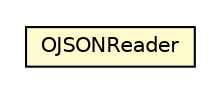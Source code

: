 #!/usr/local/bin/dot
#
# Class diagram 
# Generated by UMLGraph version R5_6-24-gf6e263 (http://www.umlgraph.org/)
#

digraph G {
	edge [fontname="Helvetica",fontsize=10,labelfontname="Helvetica",labelfontsize=10];
	node [fontname="Helvetica",fontsize=10,shape=plaintext];
	nodesep=0.25;
	ranksep=0.5;
	// com.orientechnologies.orient.core.serialization.serializer.OJSONReader
	c2209980 [label=<<table title="com.orientechnologies.orient.core.serialization.serializer.OJSONReader" border="0" cellborder="1" cellspacing="0" cellpadding="2" port="p" bgcolor="lemonChiffon" href="./OJSONReader.html">
		<tr><td><table border="0" cellspacing="0" cellpadding="1">
<tr><td align="center" balign="center"> OJSONReader </td></tr>
		</table></td></tr>
		</table>>, URL="./OJSONReader.html", fontname="Helvetica", fontcolor="black", fontsize=10.0];
}

